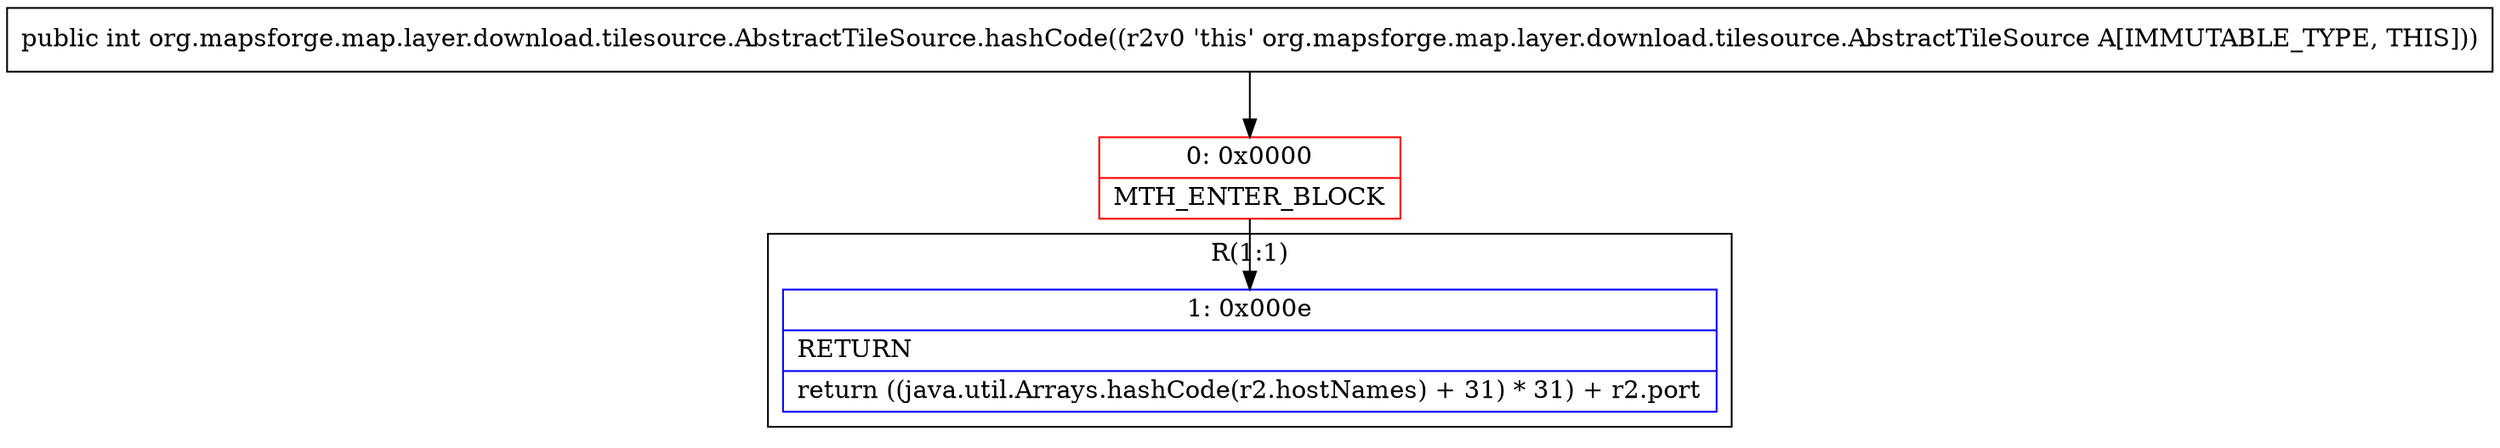 digraph "CFG fororg.mapsforge.map.layer.download.tilesource.AbstractTileSource.hashCode()I" {
subgraph cluster_Region_666446415 {
label = "R(1:1)";
node [shape=record,color=blue];
Node_1 [shape=record,label="{1\:\ 0x000e|RETURN\l|return ((java.util.Arrays.hashCode(r2.hostNames) + 31) * 31) + r2.port\l}"];
}
Node_0 [shape=record,color=red,label="{0\:\ 0x0000|MTH_ENTER_BLOCK\l}"];
MethodNode[shape=record,label="{public int org.mapsforge.map.layer.download.tilesource.AbstractTileSource.hashCode((r2v0 'this' org.mapsforge.map.layer.download.tilesource.AbstractTileSource A[IMMUTABLE_TYPE, THIS])) }"];
MethodNode -> Node_0;
Node_0 -> Node_1;
}

